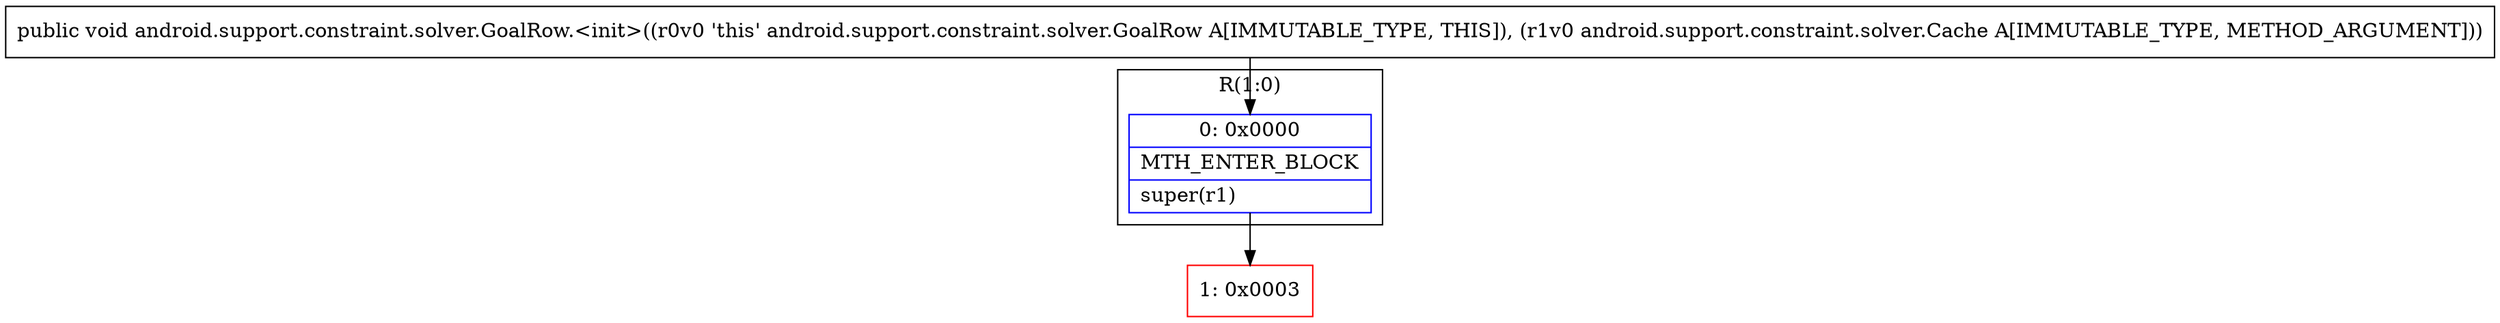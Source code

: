 digraph "CFG forandroid.support.constraint.solver.GoalRow.\<init\>(Landroid\/support\/constraint\/solver\/Cache;)V" {
subgraph cluster_Region_59873069 {
label = "R(1:0)";
node [shape=record,color=blue];
Node_0 [shape=record,label="{0\:\ 0x0000|MTH_ENTER_BLOCK\l|super(r1)\l}"];
}
Node_1 [shape=record,color=red,label="{1\:\ 0x0003}"];
MethodNode[shape=record,label="{public void android.support.constraint.solver.GoalRow.\<init\>((r0v0 'this' android.support.constraint.solver.GoalRow A[IMMUTABLE_TYPE, THIS]), (r1v0 android.support.constraint.solver.Cache A[IMMUTABLE_TYPE, METHOD_ARGUMENT])) }"];
MethodNode -> Node_0;
Node_0 -> Node_1;
}

